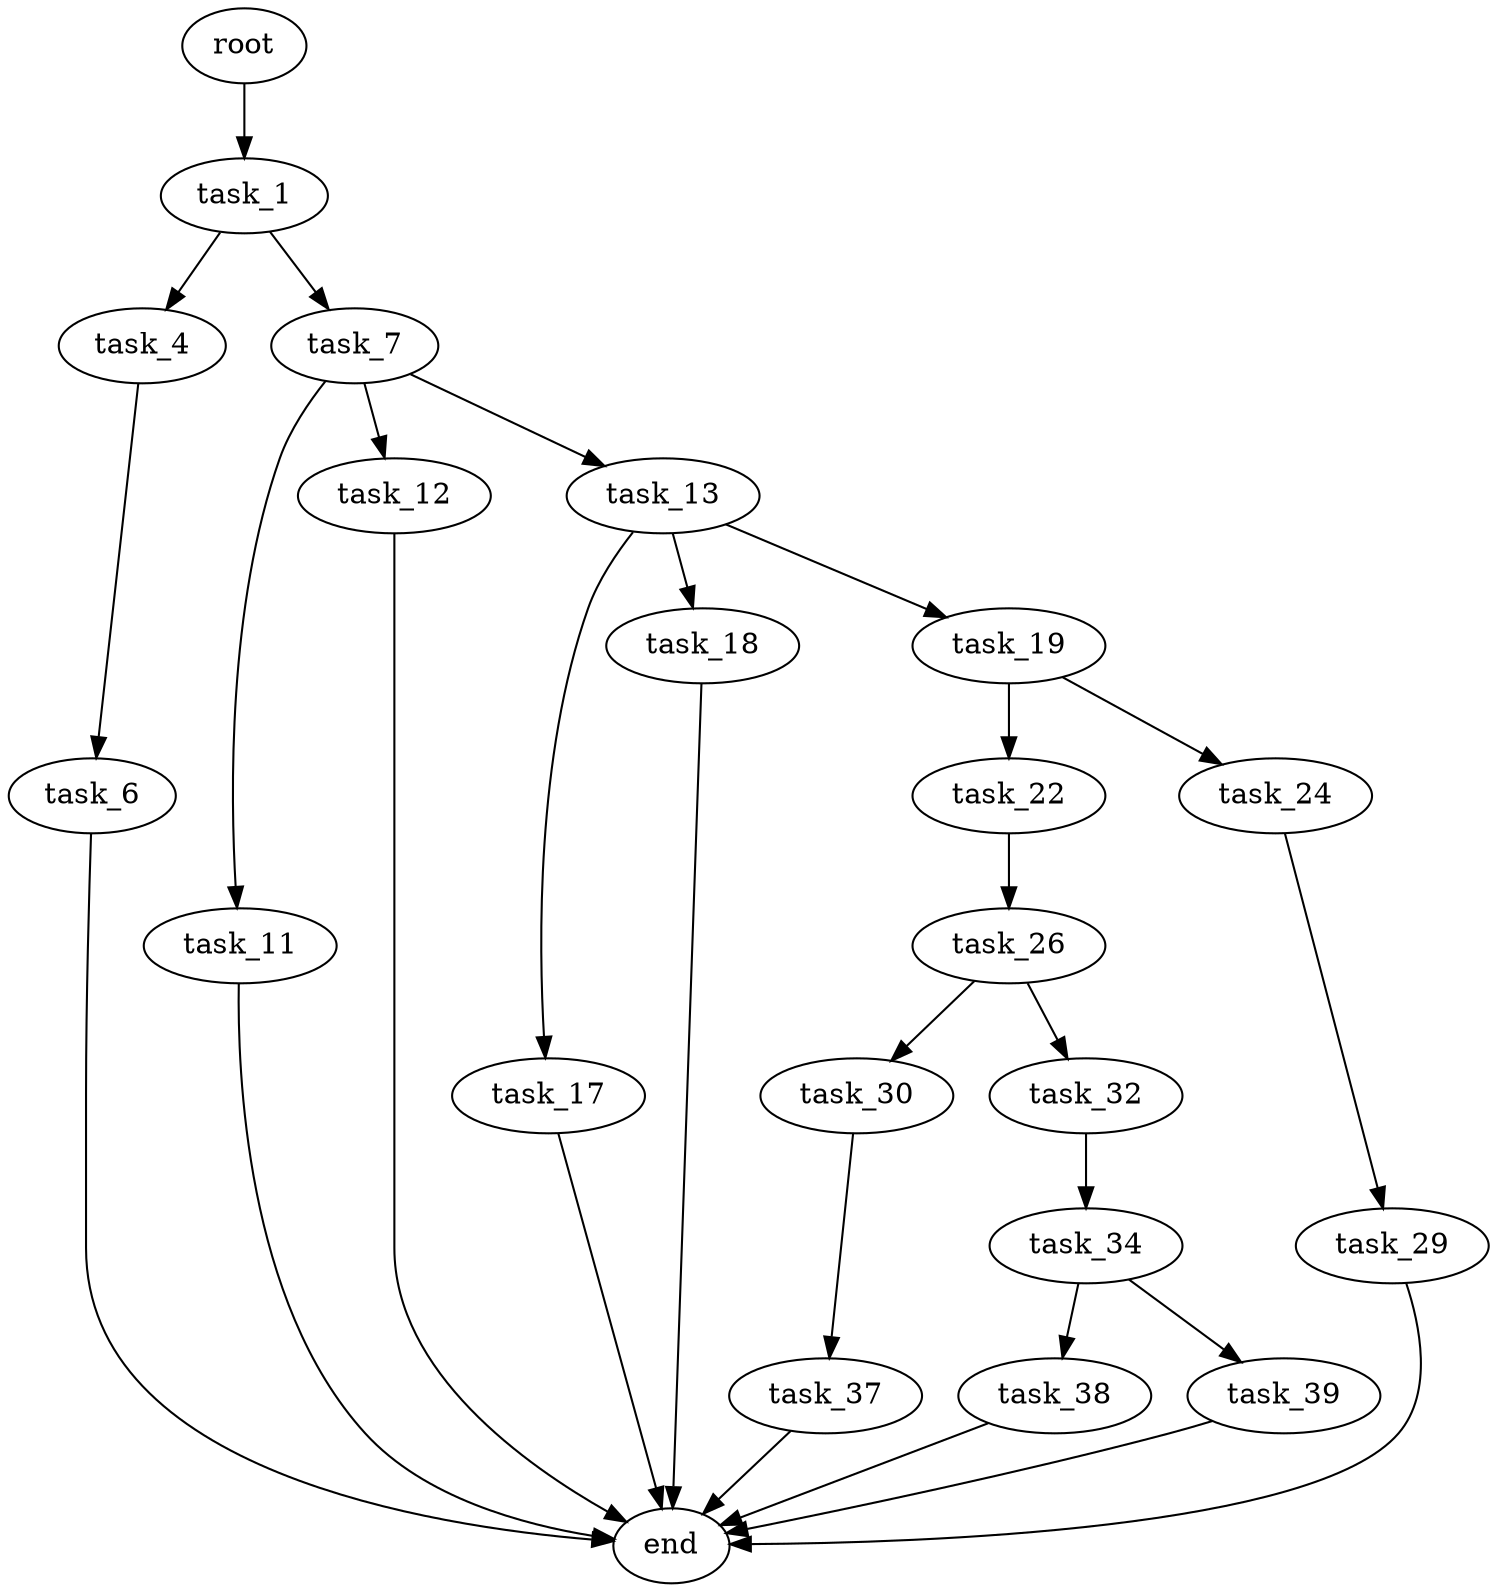 digraph G {
  root [size="0.000000"];
  task_1 [size="3326345537.000000"];
  task_4 [size="14874718631.000000"];
  task_7 [size="4408998236.000000"];
  task_6 [size="782757789696.000000"];
  end [size="0.000000"];
  task_11 [size="12365110194.000000"];
  task_12 [size="4699420514.000000"];
  task_13 [size="1298158986.000000"];
  task_17 [size="10764664016.000000"];
  task_18 [size="368293445632.000000"];
  task_19 [size="28991029248.000000"];
  task_22 [size="28641233366.000000"];
  task_24 [size="4684063269.000000"];
  task_26 [size="549755813888.000000"];
  task_29 [size="28991029248.000000"];
  task_30 [size="3580516692.000000"];
  task_32 [size="231928233984.000000"];
  task_37 [size="11812618018.000000"];
  task_34 [size="134217728000.000000"];
  task_38 [size="782757789696.000000"];
  task_39 [size="8024405794.000000"];

  root -> task_1 [size="1.000000"];
  task_1 -> task_4 [size="75497472.000000"];
  task_1 -> task_7 [size="75497472.000000"];
  task_4 -> task_6 [size="75497472.000000"];
  task_7 -> task_11 [size="75497472.000000"];
  task_7 -> task_12 [size="75497472.000000"];
  task_7 -> task_13 [size="75497472.000000"];
  task_6 -> end [size="1.000000"];
  task_11 -> end [size="1.000000"];
  task_12 -> end [size="1.000000"];
  task_13 -> task_17 [size="134217728.000000"];
  task_13 -> task_18 [size="134217728.000000"];
  task_13 -> task_19 [size="134217728.000000"];
  task_17 -> end [size="1.000000"];
  task_18 -> end [size="1.000000"];
  task_19 -> task_22 [size="75497472.000000"];
  task_19 -> task_24 [size="75497472.000000"];
  task_22 -> task_26 [size="536870912.000000"];
  task_24 -> task_29 [size="411041792.000000"];
  task_26 -> task_30 [size="536870912.000000"];
  task_26 -> task_32 [size="536870912.000000"];
  task_29 -> end [size="1.000000"];
  task_30 -> task_37 [size="209715200.000000"];
  task_32 -> task_34 [size="301989888.000000"];
  task_37 -> end [size="1.000000"];
  task_34 -> task_38 [size="209715200.000000"];
  task_34 -> task_39 [size="209715200.000000"];
  task_38 -> end [size="1.000000"];
  task_39 -> end [size="1.000000"];
}
